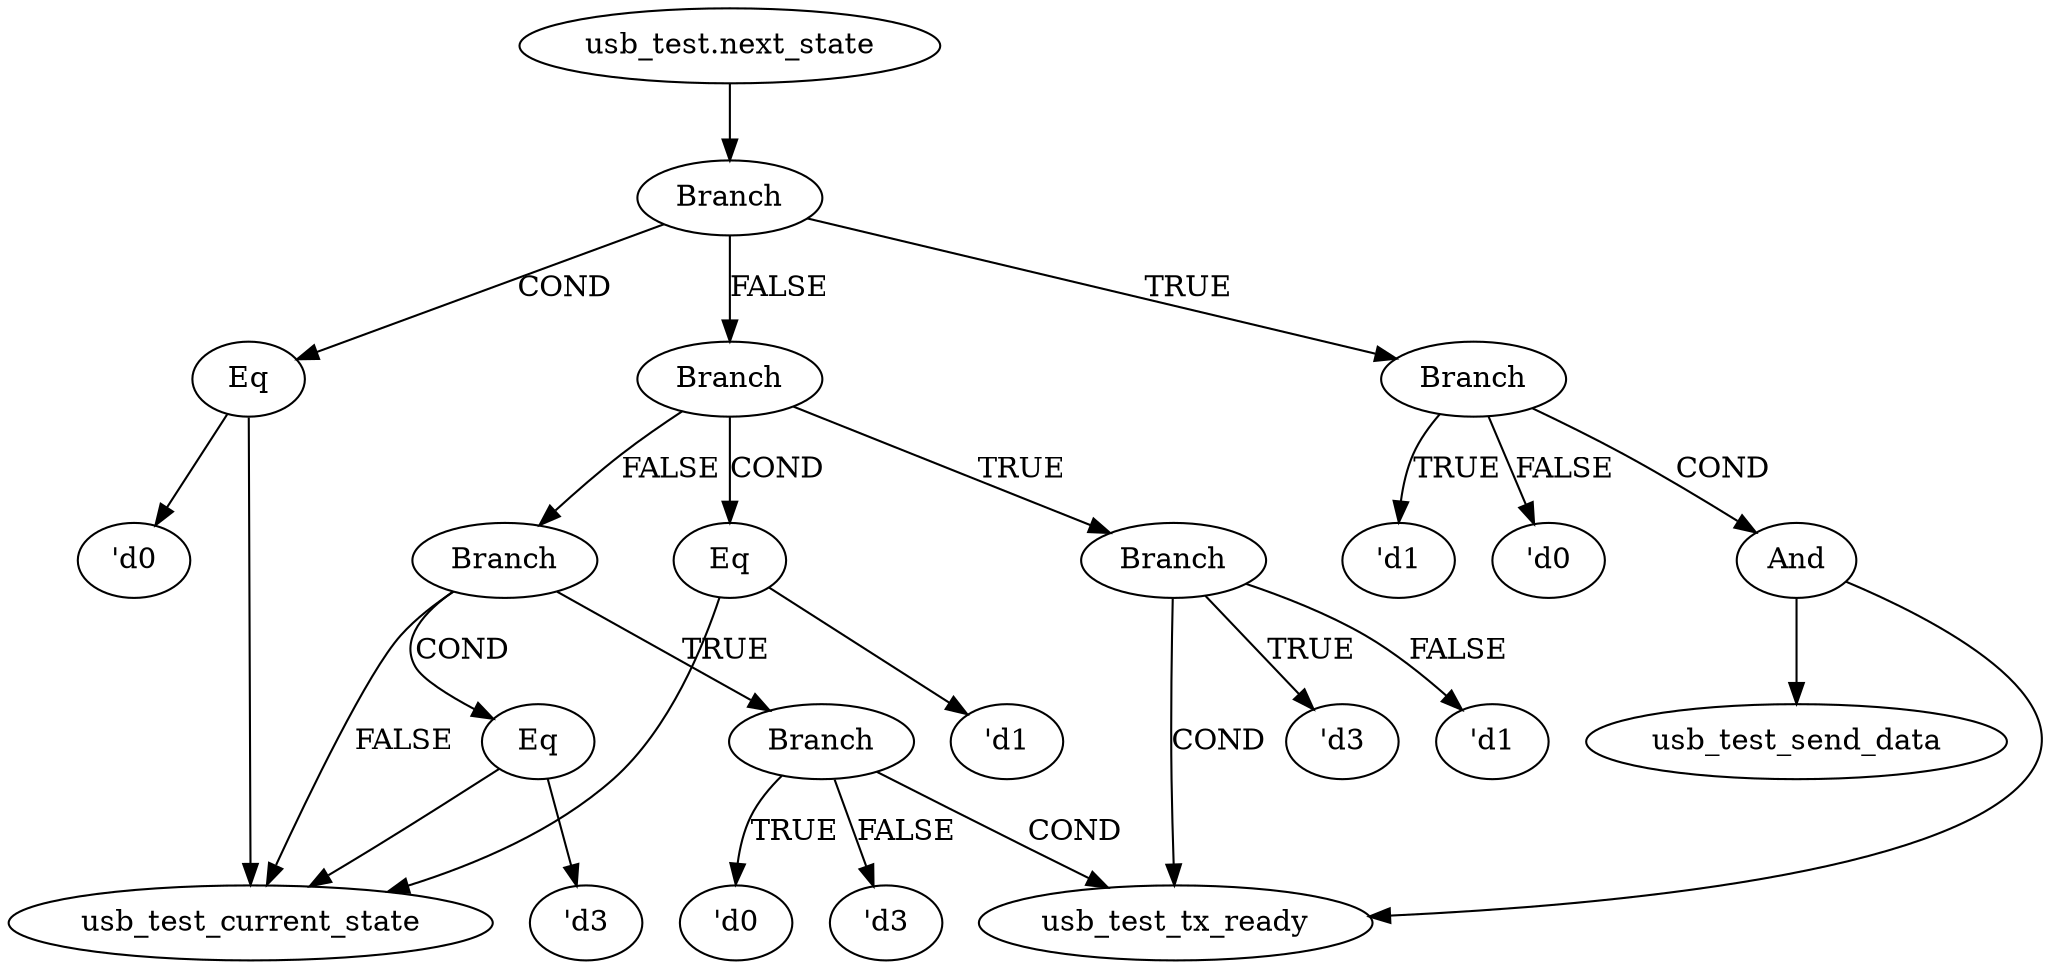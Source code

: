 strict digraph "" {
	node [label="\N"];
	"usb_test.next_state_graphrename_0"	[color=black,
		label="usb_test.next_state"];
	Branch_graphrename_1	[color=black,
		label=Branch];
	"usb_test.next_state_graphrename_0" -> Branch_graphrename_1	[color=black];
	Eq_graphrename_2	[color=black,
		label=Eq];
	Branch_graphrename_1 -> Eq_graphrename_2	[color=black,
		label=COND];
	Branch_graphrename_4	[color=black,
		label=Branch];
	Branch_graphrename_1 -> Branch_graphrename_4	[color=black,
		label=TRUE];
	Branch_graphrename_8	[color=black,
		label=Branch];
	Branch_graphrename_1 -> Branch_graphrename_8	[color=black,
		label=FALSE];
	usb_test_current_state	[color=black];
	Eq_graphrename_2 -> usb_test_current_state	[color=black];
	"'d0_graphrename_3"	[color=black,
		label="'d0"];
	Eq_graphrename_2 -> "'d0_graphrename_3"	[color=black];
	And_graphrename_5	[color=black,
		label=And];
	Branch_graphrename_4 -> And_graphrename_5	[color=black,
		label=COND];
	"'d1_graphrename_6"	[color=black,
		label="'d1"];
	Branch_graphrename_4 -> "'d1_graphrename_6"	[color=black,
		label=TRUE];
	"'d0_graphrename_7"	[color=black,
		label="'d0"];
	Branch_graphrename_4 -> "'d0_graphrename_7"	[color=black,
		label=FALSE];
	usb_test_send_data	[color=black];
	And_graphrename_5 -> usb_test_send_data	[color=black];
	usb_test_tx_ready	[color=black];
	And_graphrename_5 -> usb_test_tx_ready	[color=black];
	Eq_graphrename_9	[color=black,
		label=Eq];
	Branch_graphrename_8 -> Eq_graphrename_9	[color=black,
		label=COND];
	Branch_graphrename_11	[color=black,
		label=Branch];
	Branch_graphrename_8 -> Branch_graphrename_11	[color=black,
		label=TRUE];
	Branch_graphrename_14	[color=black,
		label=Branch];
	Branch_graphrename_8 -> Branch_graphrename_14	[color=black,
		label=FALSE];
	Eq_graphrename_9 -> usb_test_current_state	[color=black];
	"'d1_graphrename_10"	[color=black,
		label="'d1"];
	Eq_graphrename_9 -> "'d1_graphrename_10"	[color=black];
	Branch_graphrename_11 -> usb_test_tx_ready	[color=black,
		label=COND];
	"'d3_graphrename_12"	[color=black,
		label="'d3"];
	Branch_graphrename_11 -> "'d3_graphrename_12"	[color=black,
		label=TRUE];
	"'d1_graphrename_13"	[color=black,
		label="'d1"];
	Branch_graphrename_11 -> "'d1_graphrename_13"	[color=black,
		label=FALSE];
	Branch_graphrename_14 -> usb_test_current_state	[color=black,
		label=FALSE];
	Eq_graphrename_15	[color=black,
		label=Eq];
	Branch_graphrename_14 -> Eq_graphrename_15	[color=black,
		label=COND];
	Branch_graphrename_17	[color=black,
		label=Branch];
	Branch_graphrename_14 -> Branch_graphrename_17	[color=black,
		label=TRUE];
	Eq_graphrename_15 -> usb_test_current_state	[color=black];
	"'d3_graphrename_16"	[color=black,
		label="'d3"];
	Eq_graphrename_15 -> "'d3_graphrename_16"	[color=black];
	Branch_graphrename_17 -> usb_test_tx_ready	[color=black,
		label=COND];
	"'d0_graphrename_18"	[color=black,
		label="'d0"];
	Branch_graphrename_17 -> "'d0_graphrename_18"	[color=black,
		label=TRUE];
	"'d3_graphrename_19"	[color=black,
		label="'d3"];
	Branch_graphrename_17 -> "'d3_graphrename_19"	[color=black,
		label=FALSE];
}
